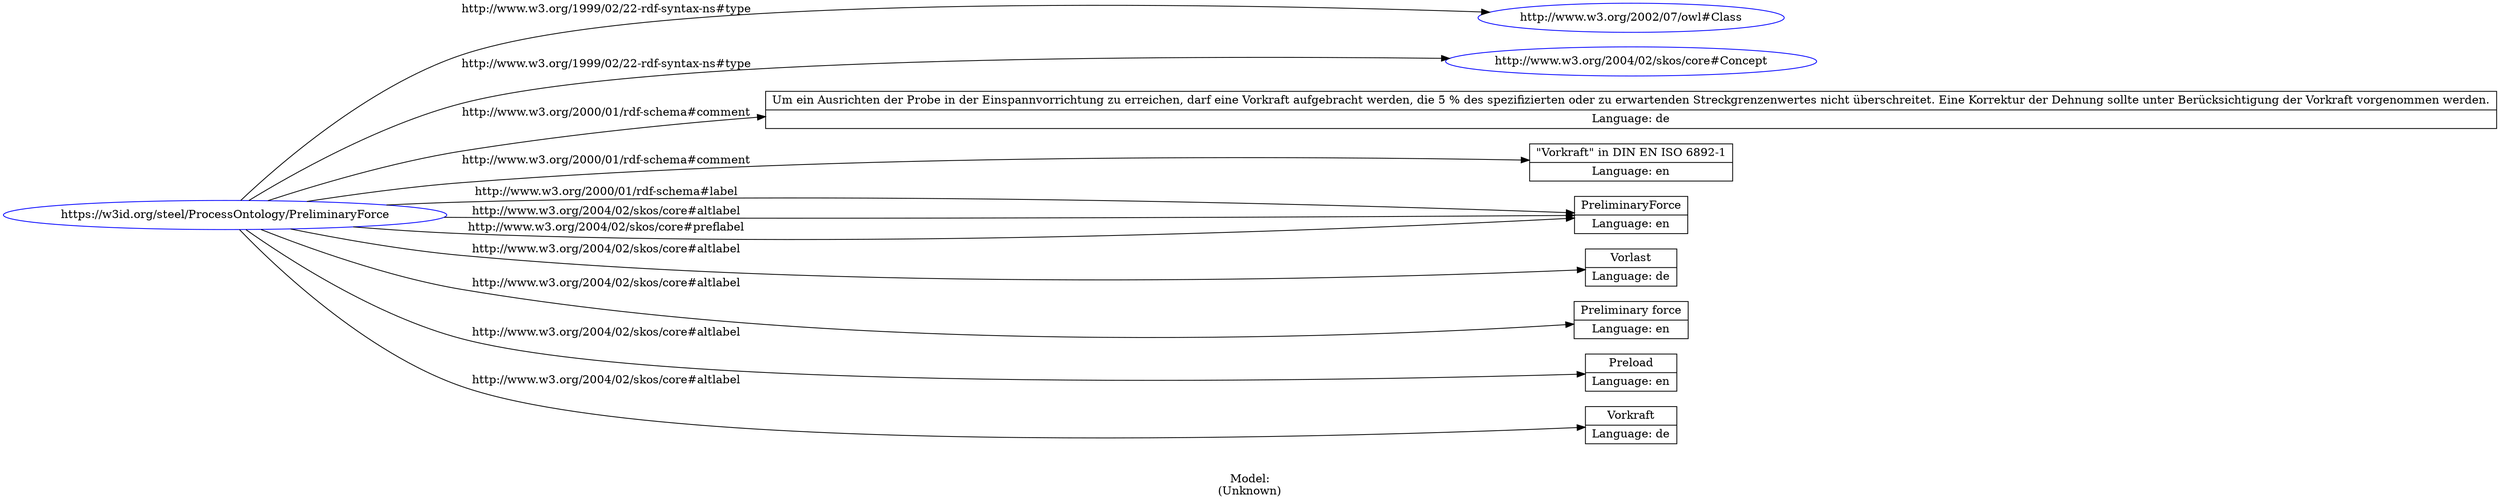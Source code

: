 digraph {
	rankdir = LR;
	charset="utf-8";

	"Rhttps://w3id.org/steel/ProcessOntology/PreliminaryForce" -> "Rhttp://www.w3.org/2002/07/owl#Class" [ label="http://www.w3.org/1999/02/22-rdf-syntax-ns#type" ];
	"Rhttps://w3id.org/steel/ProcessOntology/PreliminaryForce" -> "Rhttp://www.w3.org/2004/02/skos/core#Concept" [ label="http://www.w3.org/1999/02/22-rdf-syntax-ns#type" ];
	"Rhttps://w3id.org/steel/ProcessOntology/PreliminaryForce" -> "LUm ein Ausrichten der Probe in der Einspannvorrichtung zu erreichen, darf eine Vorkraft aufgebracht werden, die 5 % des spezifizierten oder zu erwartenden Streckgrenzenwertes nicht überschreitet. Eine Korrektur der Dehnung sollte unter Berücksichtigung der Vorkraft vorgenommen werden.|Language: de" [ label="http://www.w3.org/2000/01/rdf-schema#comment" ];
	"Rhttps://w3id.org/steel/ProcessOntology/PreliminaryForce" -> "L\"Vorkraft\" in DIN EN ISO 6892-1|Language: en" [ label="http://www.w3.org/2000/01/rdf-schema#comment" ];
	"Rhttps://w3id.org/steel/ProcessOntology/PreliminaryForce" -> "LPreliminaryForce|Language: en" [ label="http://www.w3.org/2000/01/rdf-schema#label" ];
	"Rhttps://w3id.org/steel/ProcessOntology/PreliminaryForce" -> "LVorlast|Language: de" [ label="http://www.w3.org/2004/02/skos/core#altlabel" ];
	"Rhttps://w3id.org/steel/ProcessOntology/PreliminaryForce" -> "LPreliminary force|Language: en" [ label="http://www.w3.org/2004/02/skos/core#altlabel" ];
	"Rhttps://w3id.org/steel/ProcessOntology/PreliminaryForce" -> "LPreliminaryForce|Language: en" [ label="http://www.w3.org/2004/02/skos/core#altlabel" ];
	"Rhttps://w3id.org/steel/ProcessOntology/PreliminaryForce" -> "LPreload|Language: en" [ label="http://www.w3.org/2004/02/skos/core#altlabel" ];
	"Rhttps://w3id.org/steel/ProcessOntology/PreliminaryForce" -> "LVorkraft|Language: de" [ label="http://www.w3.org/2004/02/skos/core#altlabel" ];
	"Rhttps://w3id.org/steel/ProcessOntology/PreliminaryForce" -> "LPreliminaryForce|Language: en" [ label="http://www.w3.org/2004/02/skos/core#preflabel" ];

	// Resources
	"Rhttps://w3id.org/steel/ProcessOntology/PreliminaryForce" [ label="https://w3id.org/steel/ProcessOntology/PreliminaryForce", shape = ellipse, color = blue ];
	"Rhttp://www.w3.org/2002/07/owl#Class" [ label="http://www.w3.org/2002/07/owl#Class", shape = ellipse, color = blue ];
	"Rhttp://www.w3.org/2004/02/skos/core#Concept" [ label="http://www.w3.org/2004/02/skos/core#Concept", shape = ellipse, color = blue ];

	// Anonymous nodes

	// Literals
	"LUm ein Ausrichten der Probe in der Einspannvorrichtung zu erreichen, darf eine Vorkraft aufgebracht werden, die 5 % des spezifizierten oder zu erwartenden Streckgrenzenwertes nicht überschreitet. Eine Korrektur der Dehnung sollte unter Berücksichtigung der Vorkraft vorgenommen werden.|Language: de" [ label="Um ein Ausrichten der Probe in der Einspannvorrichtung zu erreichen, darf eine Vorkraft aufgebracht werden, die 5 % des spezifizierten oder zu erwartenden Streckgrenzenwertes nicht überschreitet. Eine Korrektur der Dehnung sollte unter Berücksichtigung der Vorkraft vorgenommen werden.|Language: de", shape = record ];
	"L\"Vorkraft\" in DIN EN ISO 6892-1|Language: en" [ label="\"Vorkraft\" in DIN EN ISO 6892-1|Language: en", shape = record ];
	"LPreliminaryForce|Language: en" [ label="PreliminaryForce|Language: en", shape = record ];
	"LVorlast|Language: de" [ label="Vorlast|Language: de", shape = record ];
	"LPreliminary force|Language: en" [ label="Preliminary force|Language: en", shape = record ];
	"LPreload|Language: en" [ label="Preload|Language: en", shape = record ];
	"LVorkraft|Language: de" [ label="Vorkraft|Language: de", shape = record ];

	label="\n\nModel:\n(Unknown)";
}
